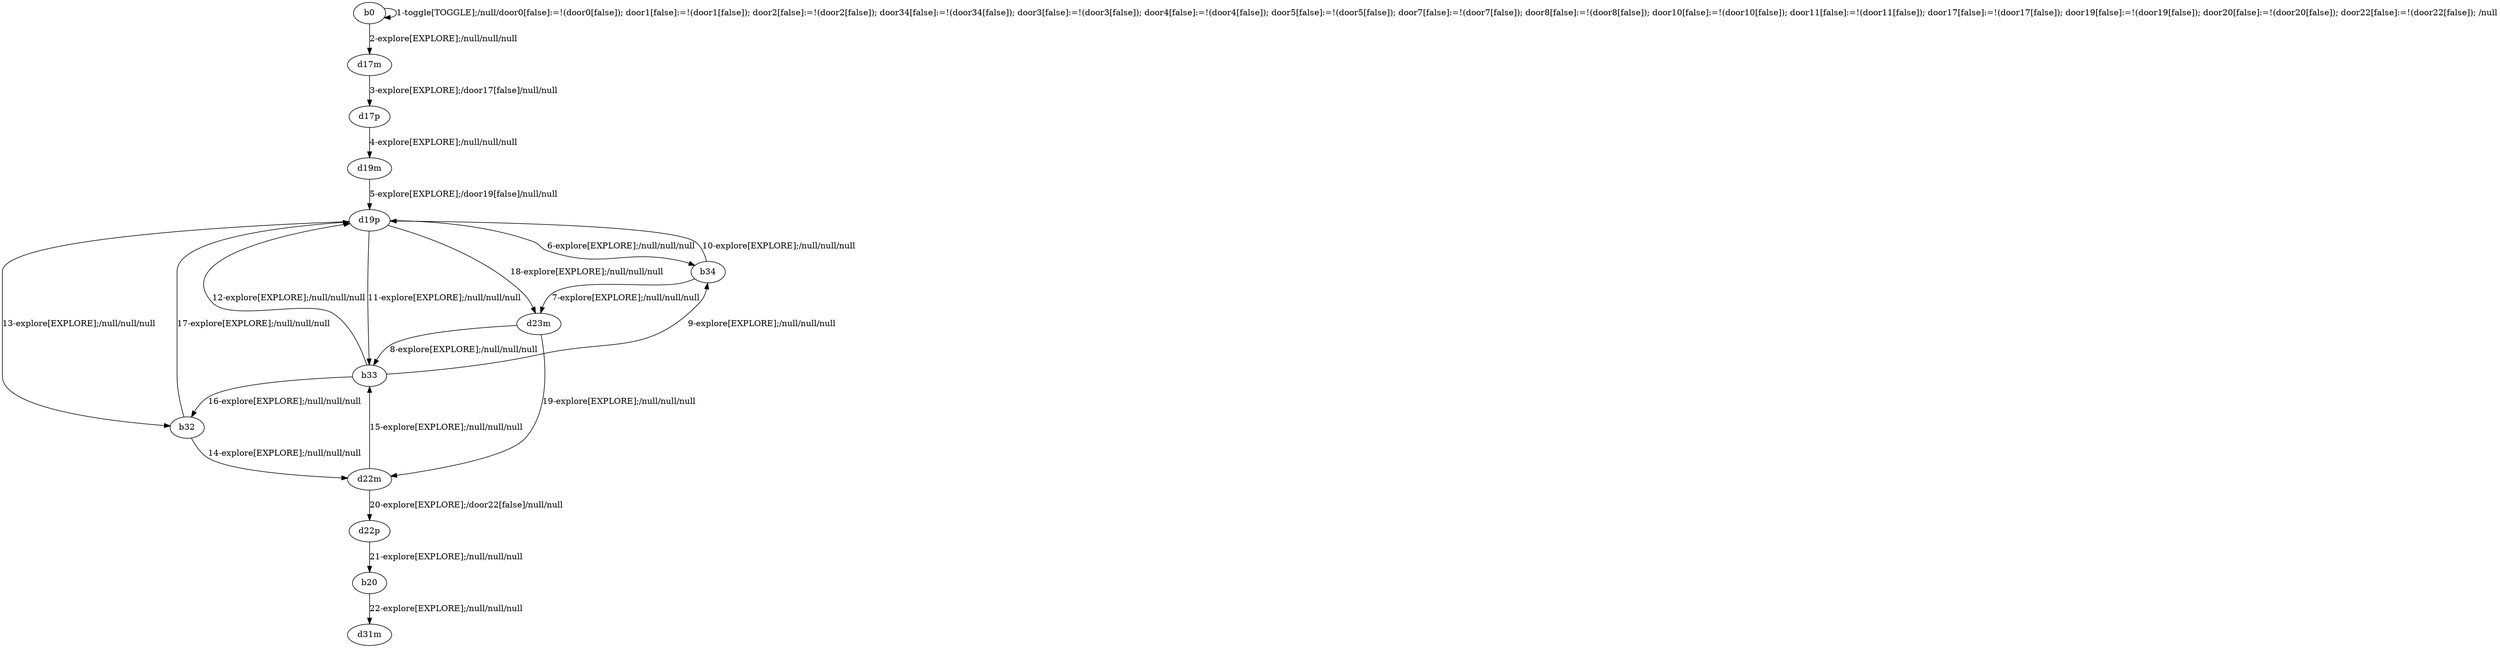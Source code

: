 # Total number of goals covered by this test: 2
# b32 --> d19p
# d22m --> b33

digraph g {
"b0" -> "b0" [label = "1-toggle[TOGGLE];/null/door0[false]:=!(door0[false]); door1[false]:=!(door1[false]); door2[false]:=!(door2[false]); door34[false]:=!(door34[false]); door3[false]:=!(door3[false]); door4[false]:=!(door4[false]); door5[false]:=!(door5[false]); door7[false]:=!(door7[false]); door8[false]:=!(door8[false]); door10[false]:=!(door10[false]); door11[false]:=!(door11[false]); door17[false]:=!(door17[false]); door19[false]:=!(door19[false]); door20[false]:=!(door20[false]); door22[false]:=!(door22[false]); /null"];
"b0" -> "d17m" [label = "2-explore[EXPLORE];/null/null/null"];
"d17m" -> "d17p" [label = "3-explore[EXPLORE];/door17[false]/null/null"];
"d17p" -> "d19m" [label = "4-explore[EXPLORE];/null/null/null"];
"d19m" -> "d19p" [label = "5-explore[EXPLORE];/door19[false]/null/null"];
"d19p" -> "b34" [label = "6-explore[EXPLORE];/null/null/null"];
"b34" -> "d23m" [label = "7-explore[EXPLORE];/null/null/null"];
"d23m" -> "b33" [label = "8-explore[EXPLORE];/null/null/null"];
"b33" -> "b34" [label = "9-explore[EXPLORE];/null/null/null"];
"b34" -> "d19p" [label = "10-explore[EXPLORE];/null/null/null"];
"d19p" -> "b33" [label = "11-explore[EXPLORE];/null/null/null"];
"b33" -> "d19p" [label = "12-explore[EXPLORE];/null/null/null"];
"d19p" -> "b32" [label = "13-explore[EXPLORE];/null/null/null"];
"b32" -> "d22m" [label = "14-explore[EXPLORE];/null/null/null"];
"d22m" -> "b33" [label = "15-explore[EXPLORE];/null/null/null"];
"b33" -> "b32" [label = "16-explore[EXPLORE];/null/null/null"];
"b32" -> "d19p" [label = "17-explore[EXPLORE];/null/null/null"];
"d19p" -> "d23m" [label = "18-explore[EXPLORE];/null/null/null"];
"d23m" -> "d22m" [label = "19-explore[EXPLORE];/null/null/null"];
"d22m" -> "d22p" [label = "20-explore[EXPLORE];/door22[false]/null/null"];
"d22p" -> "b20" [label = "21-explore[EXPLORE];/null/null/null"];
"b20" -> "d31m" [label = "22-explore[EXPLORE];/null/null/null"];
}